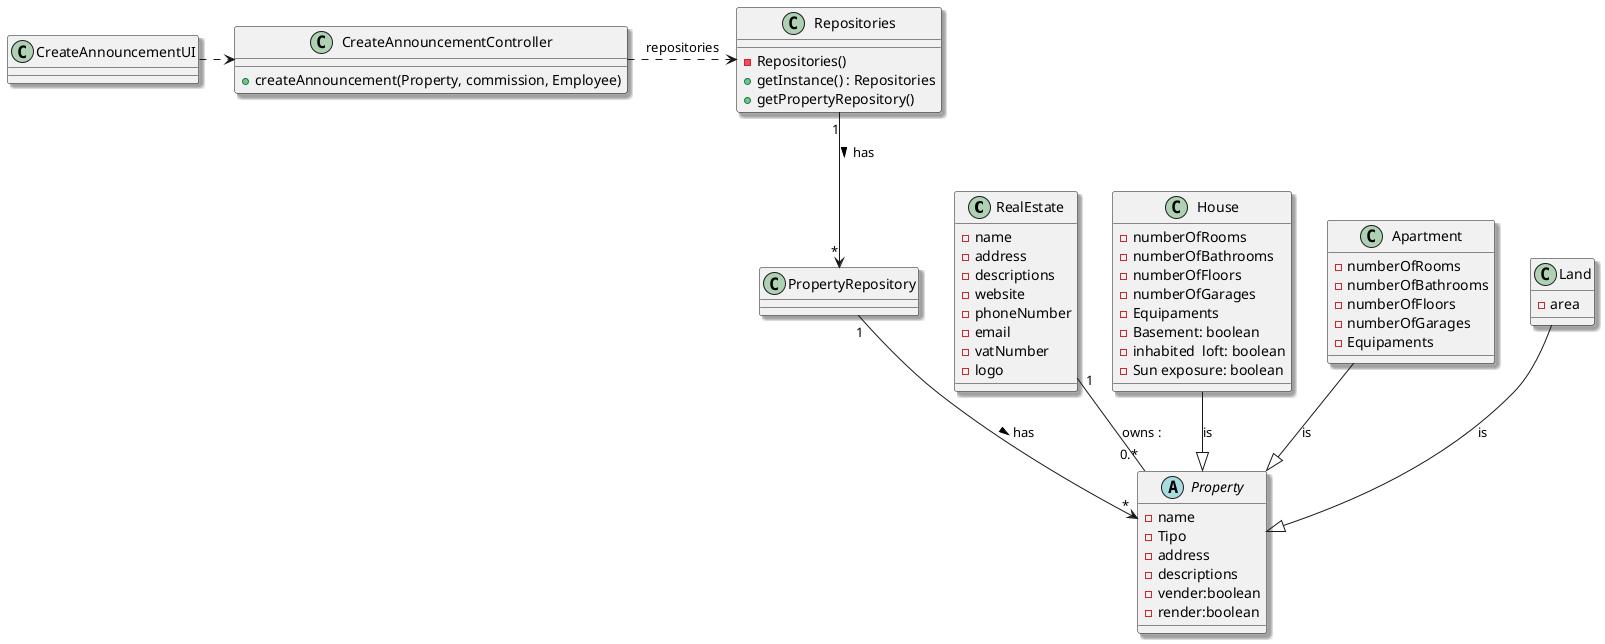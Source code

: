 @startuml
skinparam monochrome false
skinparam packageStyle rectangle
skinparam shadowing true
top to bottom direction

skinparam classAttributeIconSize "2"


class RealEstate {
    - name
    - address
    - descriptions
    - website
    - phoneNumber
    - email
    - vatNumber
    - logo
}
class House{
    - numberOfRooms
    - numberOfBathrooms
    - numberOfFloors
    - numberOfGarages
    - Equipaments
    - Basement: boolean
    - inhabited  loft: boolean
    - Sun exposure: boolean
}
class Apartment{
    - numberOfRooms
    - numberOfBathrooms
    - numberOfFloors
    - numberOfGarages
    - Equipaments

}
class Land{
    - area
}
abstract class Property {
    - name
    - Tipo
    - address
    - descriptions
    - vender:boolean
    - render:boolean
}

class Repositories {
    - Repositories()
    + getInstance() : Repositories
    + getPropertyRepository()

}
class CreateAnnouncementUI{
}

class CreateAnnouncementController{
    + createAnnouncement(Property, commission, Employee)
}
class PropertyRepository{

}

CreateAnnouncementUI .> CreateAnnouncementController
CreateAnnouncementController .> Repositories : repositories
Repositories "1" --> "*" PropertyRepository : has >
PropertyRepository "1" --> "*" Property : has >
House  --|>  Property  : is
Apartment  --|>  Property : is
Land  --|>  Property : is
RealEstate "1"--"0.*" Property: owns :


@enduml